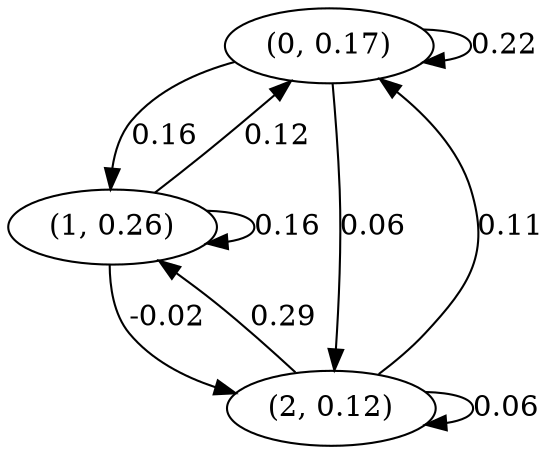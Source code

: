 digraph {
    0 [ label = "(0, 0.17)" ]
    1 [ label = "(1, 0.26)" ]
    2 [ label = "(2, 0.12)" ]
    0 -> 0 [ label = "0.22" ]
    1 -> 1 [ label = "0.16" ]
    2 -> 2 [ label = "0.06" ]
    1 -> 0 [ label = "0.12" ]
    2 -> 0 [ label = "0.11" ]
    0 -> 1 [ label = "0.16" ]
    2 -> 1 [ label = "0.29" ]
    0 -> 2 [ label = "0.06" ]
    1 -> 2 [ label = "-0.02" ]
}


